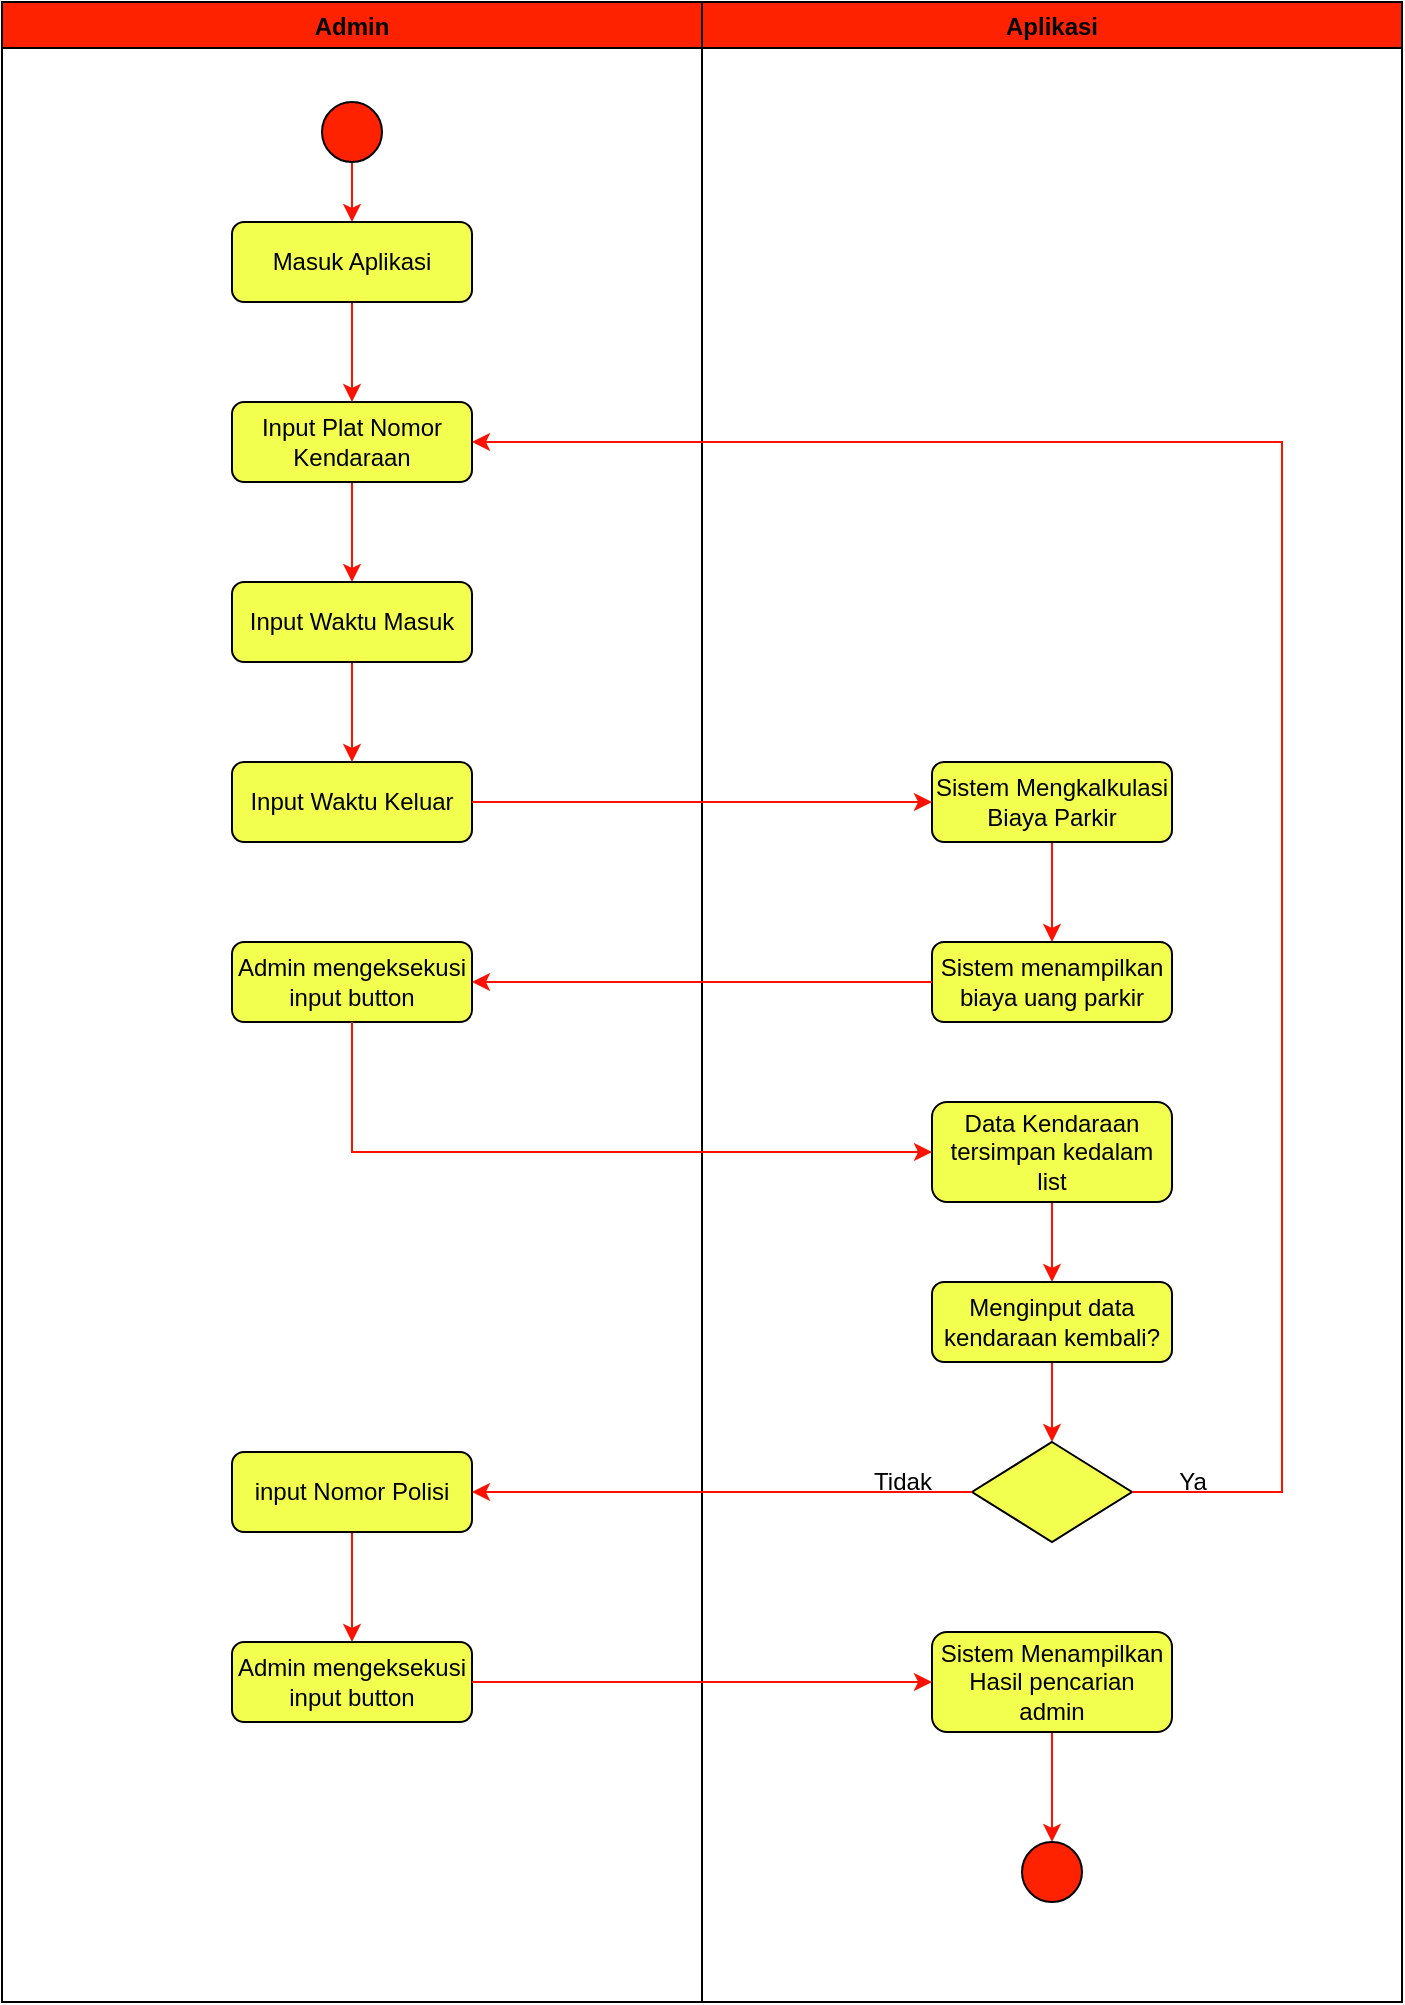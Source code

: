<mxfile version="18.0.7" type="device"><diagram id="UWr-oAwCM4Z-lTE44UB7" name="Page-1"><mxGraphModel dx="1103" dy="522" grid="1" gridSize="10" guides="1" tooltips="1" connect="1" arrows="1" fold="1" page="1" pageScale="1" pageWidth="850" pageHeight="1100" math="0" shadow="0"><root><mxCell id="0"/><mxCell id="1" parent="0"/><mxCell id="wo77MhgY4Fd7cuu6tY0s-5" value="Admin" style="swimlane;fillColor=#FF2200;swimlaneFillColor=none;" vertex="1" parent="1"><mxGeometry x="40" y="40" width="350" height="1000" as="geometry"/></mxCell><mxCell id="wo77MhgY4Fd7cuu6tY0s-19" style="edgeStyle=orthogonalEdgeStyle;rounded=0;orthogonalLoop=1;jettySize=auto;html=1;exitX=0.5;exitY=1;exitDx=0;exitDy=0;entryX=0.5;entryY=0;entryDx=0;entryDy=0;strokeColor=#FF1100;" edge="1" parent="wo77MhgY4Fd7cuu6tY0s-5" source="wo77MhgY4Fd7cuu6tY0s-1" target="wo77MhgY4Fd7cuu6tY0s-12"><mxGeometry relative="1" as="geometry"/></mxCell><mxCell id="wo77MhgY4Fd7cuu6tY0s-1" value="" style="ellipse;whiteSpace=wrap;html=1;aspect=fixed;fillColor=#FF2200;" vertex="1" parent="wo77MhgY4Fd7cuu6tY0s-5"><mxGeometry x="160" y="50" width="30" height="30" as="geometry"/></mxCell><mxCell id="wo77MhgY4Fd7cuu6tY0s-21" style="edgeStyle=orthogonalEdgeStyle;rounded=0;orthogonalLoop=1;jettySize=auto;html=1;exitX=0.5;exitY=1;exitDx=0;exitDy=0;entryX=0.5;entryY=0;entryDx=0;entryDy=0;strokeColor=#FF1100;" edge="1" parent="wo77MhgY4Fd7cuu6tY0s-5" source="wo77MhgY4Fd7cuu6tY0s-8" target="wo77MhgY4Fd7cuu6tY0s-10"><mxGeometry relative="1" as="geometry"/></mxCell><mxCell id="wo77MhgY4Fd7cuu6tY0s-8" value="Input Plat Nomor Kendaraan" style="rounded=1;whiteSpace=wrap;html=1;fillColor=#F3FF4F;" vertex="1" parent="wo77MhgY4Fd7cuu6tY0s-5"><mxGeometry x="115" y="200" width="120" height="40" as="geometry"/></mxCell><mxCell id="wo77MhgY4Fd7cuu6tY0s-11" value="Input Waktu Keluar" style="rounded=1;whiteSpace=wrap;html=1;fillColor=#F3FF4F;" vertex="1" parent="wo77MhgY4Fd7cuu6tY0s-5"><mxGeometry x="115" y="380" width="120" height="40" as="geometry"/></mxCell><mxCell id="wo77MhgY4Fd7cuu6tY0s-22" style="edgeStyle=orthogonalEdgeStyle;rounded=0;orthogonalLoop=1;jettySize=auto;html=1;exitX=0.5;exitY=1;exitDx=0;exitDy=0;entryX=0.5;entryY=0;entryDx=0;entryDy=0;strokeColor=#FF1100;" edge="1" parent="wo77MhgY4Fd7cuu6tY0s-5" source="wo77MhgY4Fd7cuu6tY0s-10" target="wo77MhgY4Fd7cuu6tY0s-11"><mxGeometry relative="1" as="geometry"/></mxCell><mxCell id="wo77MhgY4Fd7cuu6tY0s-10" value="Input Waktu Masuk" style="rounded=1;whiteSpace=wrap;html=1;fillColor=#F3FF4F;" vertex="1" parent="wo77MhgY4Fd7cuu6tY0s-5"><mxGeometry x="115" y="290" width="120" height="40" as="geometry"/></mxCell><mxCell id="wo77MhgY4Fd7cuu6tY0s-20" style="edgeStyle=orthogonalEdgeStyle;rounded=0;orthogonalLoop=1;jettySize=auto;html=1;exitX=0.5;exitY=1;exitDx=0;exitDy=0;entryX=0.5;entryY=0;entryDx=0;entryDy=0;strokeColor=#FF1100;" edge="1" parent="wo77MhgY4Fd7cuu6tY0s-5" source="wo77MhgY4Fd7cuu6tY0s-12" target="wo77MhgY4Fd7cuu6tY0s-8"><mxGeometry relative="1" as="geometry"/></mxCell><mxCell id="wo77MhgY4Fd7cuu6tY0s-12" value="Masuk Aplikasi" style="rounded=1;whiteSpace=wrap;html=1;fillColor=#F3FF4F;" vertex="1" parent="wo77MhgY4Fd7cuu6tY0s-5"><mxGeometry x="115" y="110" width="120" height="40" as="geometry"/></mxCell><mxCell id="wo77MhgY4Fd7cuu6tY0s-15" value="Admin mengeksekusi input button" style="rounded=1;whiteSpace=wrap;html=1;fillColor=#F3FF4F;" vertex="1" parent="wo77MhgY4Fd7cuu6tY0s-5"><mxGeometry x="115" y="470" width="120" height="40" as="geometry"/></mxCell><mxCell id="wo77MhgY4Fd7cuu6tY0s-40" style="edgeStyle=orthogonalEdgeStyle;rounded=0;orthogonalLoop=1;jettySize=auto;html=1;exitX=0.5;exitY=1;exitDx=0;exitDy=0;entryX=0.5;entryY=0;entryDx=0;entryDy=0;strokeColor=#FF1100;" edge="1" parent="wo77MhgY4Fd7cuu6tY0s-5" source="wo77MhgY4Fd7cuu6tY0s-32" target="wo77MhgY4Fd7cuu6tY0s-35"><mxGeometry relative="1" as="geometry"/></mxCell><mxCell id="wo77MhgY4Fd7cuu6tY0s-32" value="input Nomor Polisi" style="rounded=1;whiteSpace=wrap;html=1;fillColor=#F3FF4F;" vertex="1" parent="wo77MhgY4Fd7cuu6tY0s-5"><mxGeometry x="115" y="725" width="120" height="40" as="geometry"/></mxCell><mxCell id="wo77MhgY4Fd7cuu6tY0s-35" value="Admin mengeksekusi input button" style="rounded=1;whiteSpace=wrap;html=1;fillColor=#F3FF4F;" vertex="1" parent="wo77MhgY4Fd7cuu6tY0s-5"><mxGeometry x="115" y="820" width="120" height="40" as="geometry"/></mxCell><mxCell id="wo77MhgY4Fd7cuu6tY0s-6" value="Aplikasi" style="swimlane;fillColor=#FF2200;swimlaneFillColor=none;" vertex="1" parent="1"><mxGeometry x="390" y="40" width="350" height="1000" as="geometry"/></mxCell><mxCell id="wo77MhgY4Fd7cuu6tY0s-24" style="edgeStyle=orthogonalEdgeStyle;rounded=0;orthogonalLoop=1;jettySize=auto;html=1;exitX=0.5;exitY=1;exitDx=0;exitDy=0;strokeColor=#FF1100;" edge="1" parent="wo77MhgY4Fd7cuu6tY0s-6" source="wo77MhgY4Fd7cuu6tY0s-13" target="wo77MhgY4Fd7cuu6tY0s-14"><mxGeometry relative="1" as="geometry"/></mxCell><mxCell id="wo77MhgY4Fd7cuu6tY0s-13" value="Sistem Mengkalkulasi Biaya Parkir" style="rounded=1;whiteSpace=wrap;html=1;fillColor=#F3FF4F;" vertex="1" parent="wo77MhgY4Fd7cuu6tY0s-6"><mxGeometry x="115" y="380" width="120" height="40" as="geometry"/></mxCell><mxCell id="wo77MhgY4Fd7cuu6tY0s-14" value="Sistem menampilkan biaya uang parkir" style="rounded=1;whiteSpace=wrap;html=1;fillColor=#F3FF4F;" vertex="1" parent="wo77MhgY4Fd7cuu6tY0s-6"><mxGeometry x="115" y="470" width="120" height="40" as="geometry"/></mxCell><mxCell id="wo77MhgY4Fd7cuu6tY0s-27" style="edgeStyle=orthogonalEdgeStyle;rounded=0;orthogonalLoop=1;jettySize=auto;html=1;exitX=0.5;exitY=1;exitDx=0;exitDy=0;entryX=0.5;entryY=0;entryDx=0;entryDy=0;strokeColor=#FF1100;" edge="1" parent="wo77MhgY4Fd7cuu6tY0s-6" source="wo77MhgY4Fd7cuu6tY0s-16" target="wo77MhgY4Fd7cuu6tY0s-17"><mxGeometry relative="1" as="geometry"/></mxCell><mxCell id="wo77MhgY4Fd7cuu6tY0s-16" value="Data Kendaraan tersimpan kedalam list" style="rounded=1;whiteSpace=wrap;html=1;fillColor=#F3FF4F;" vertex="1" parent="wo77MhgY4Fd7cuu6tY0s-6"><mxGeometry x="115" y="550" width="120" height="50" as="geometry"/></mxCell><mxCell id="wo77MhgY4Fd7cuu6tY0s-28" style="edgeStyle=orthogonalEdgeStyle;rounded=0;orthogonalLoop=1;jettySize=auto;html=1;exitX=0.5;exitY=1;exitDx=0;exitDy=0;entryX=0.5;entryY=0;entryDx=0;entryDy=0;strokeColor=#FF1100;" edge="1" parent="wo77MhgY4Fd7cuu6tY0s-6" source="wo77MhgY4Fd7cuu6tY0s-17" target="wo77MhgY4Fd7cuu6tY0s-18"><mxGeometry relative="1" as="geometry"/></mxCell><mxCell id="wo77MhgY4Fd7cuu6tY0s-17" value="Menginput data kendaraan kembali?" style="rounded=1;whiteSpace=wrap;html=1;fillColor=#F3FF4F;" vertex="1" parent="wo77MhgY4Fd7cuu6tY0s-6"><mxGeometry x="115" y="640" width="120" height="40" as="geometry"/></mxCell><mxCell id="wo77MhgY4Fd7cuu6tY0s-18" value="" style="rhombus;whiteSpace=wrap;html=1;fillColor=#F3FF4F;" vertex="1" parent="wo77MhgY4Fd7cuu6tY0s-6"><mxGeometry x="135" y="720" width="80" height="50" as="geometry"/></mxCell><mxCell id="wo77MhgY4Fd7cuu6tY0s-30" value="Ya" style="text;html=1;resizable=0;autosize=1;align=center;verticalAlign=middle;points=[];fillColor=none;strokeColor=none;rounded=0;" vertex="1" parent="wo77MhgY4Fd7cuu6tY0s-6"><mxGeometry x="230" y="730" width="30" height="20" as="geometry"/></mxCell><mxCell id="wo77MhgY4Fd7cuu6tY0s-33" value="Tidak" style="text;html=1;resizable=0;autosize=1;align=center;verticalAlign=middle;points=[];fillColor=none;strokeColor=none;rounded=0;" vertex="1" parent="wo77MhgY4Fd7cuu6tY0s-6"><mxGeometry x="80" y="730" width="40" height="20" as="geometry"/></mxCell><mxCell id="wo77MhgY4Fd7cuu6tY0s-39" style="edgeStyle=orthogonalEdgeStyle;rounded=0;orthogonalLoop=1;jettySize=auto;html=1;exitX=0.5;exitY=1;exitDx=0;exitDy=0;entryX=0.5;entryY=0;entryDx=0;entryDy=0;strokeColor=#FF1100;" edge="1" parent="wo77MhgY4Fd7cuu6tY0s-6" source="wo77MhgY4Fd7cuu6tY0s-36" target="wo77MhgY4Fd7cuu6tY0s-38"><mxGeometry relative="1" as="geometry"/></mxCell><mxCell id="wo77MhgY4Fd7cuu6tY0s-36" value="Sistem Menampilkan Hasil pencarian admin" style="rounded=1;whiteSpace=wrap;html=1;fillColor=#F3FF4F;" vertex="1" parent="wo77MhgY4Fd7cuu6tY0s-6"><mxGeometry x="115" y="815" width="120" height="50" as="geometry"/></mxCell><mxCell id="wo77MhgY4Fd7cuu6tY0s-38" value="" style="ellipse;whiteSpace=wrap;html=1;aspect=fixed;fillColor=#FF2200;" vertex="1" parent="wo77MhgY4Fd7cuu6tY0s-6"><mxGeometry x="160" y="920" width="30" height="30" as="geometry"/></mxCell><mxCell id="wo77MhgY4Fd7cuu6tY0s-23" style="edgeStyle=orthogonalEdgeStyle;rounded=0;orthogonalLoop=1;jettySize=auto;html=1;exitX=1;exitY=0.5;exitDx=0;exitDy=0;entryX=0;entryY=0.5;entryDx=0;entryDy=0;strokeColor=#FF1100;" edge="1" parent="1" source="wo77MhgY4Fd7cuu6tY0s-11" target="wo77MhgY4Fd7cuu6tY0s-13"><mxGeometry relative="1" as="geometry"/></mxCell><mxCell id="wo77MhgY4Fd7cuu6tY0s-25" style="edgeStyle=orthogonalEdgeStyle;rounded=0;orthogonalLoop=1;jettySize=auto;html=1;exitX=0;exitY=0.5;exitDx=0;exitDy=0;entryX=1;entryY=0.5;entryDx=0;entryDy=0;strokeColor=#FF1100;" edge="1" parent="1" source="wo77MhgY4Fd7cuu6tY0s-14" target="wo77MhgY4Fd7cuu6tY0s-15"><mxGeometry relative="1" as="geometry"/></mxCell><mxCell id="wo77MhgY4Fd7cuu6tY0s-26" style="edgeStyle=orthogonalEdgeStyle;rounded=0;orthogonalLoop=1;jettySize=auto;html=1;exitX=0.5;exitY=1;exitDx=0;exitDy=0;entryX=0;entryY=0.5;entryDx=0;entryDy=0;strokeColor=#FF1100;" edge="1" parent="1" source="wo77MhgY4Fd7cuu6tY0s-15" target="wo77MhgY4Fd7cuu6tY0s-16"><mxGeometry relative="1" as="geometry"/></mxCell><mxCell id="wo77MhgY4Fd7cuu6tY0s-29" style="edgeStyle=orthogonalEdgeStyle;rounded=0;orthogonalLoop=1;jettySize=auto;html=1;exitX=1;exitY=0.5;exitDx=0;exitDy=0;entryX=1;entryY=0.5;entryDx=0;entryDy=0;strokeColor=#FF1100;" edge="1" parent="1" source="wo77MhgY4Fd7cuu6tY0s-18" target="wo77MhgY4Fd7cuu6tY0s-8"><mxGeometry relative="1" as="geometry"><Array as="points"><mxPoint x="680" y="785"/><mxPoint x="680" y="260"/></Array></mxGeometry></mxCell><mxCell id="wo77MhgY4Fd7cuu6tY0s-31" style="edgeStyle=orthogonalEdgeStyle;rounded=0;orthogonalLoop=1;jettySize=auto;html=1;exitX=0;exitY=0.5;exitDx=0;exitDy=0;strokeColor=#FF1100;entryX=1;entryY=0.5;entryDx=0;entryDy=0;" edge="1" parent="1" source="wo77MhgY4Fd7cuu6tY0s-18" target="wo77MhgY4Fd7cuu6tY0s-32"><mxGeometry relative="1" as="geometry"><mxPoint x="310" y="785" as="targetPoint"/></mxGeometry></mxCell><mxCell id="wo77MhgY4Fd7cuu6tY0s-37" style="edgeStyle=orthogonalEdgeStyle;rounded=0;orthogonalLoop=1;jettySize=auto;html=1;exitX=1;exitY=0.5;exitDx=0;exitDy=0;entryX=0;entryY=0.5;entryDx=0;entryDy=0;strokeColor=#FF1100;" edge="1" parent="1" source="wo77MhgY4Fd7cuu6tY0s-35" target="wo77MhgY4Fd7cuu6tY0s-36"><mxGeometry relative="1" as="geometry"/></mxCell></root></mxGraphModel></diagram></mxfile>